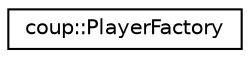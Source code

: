 digraph "Graphical Class Hierarchy"
{
 // LATEX_PDF_SIZE
  edge [fontname="Helvetica",fontsize="10",labelfontname="Helvetica",labelfontsize="10"];
  node [fontname="Helvetica",fontsize="10",shape=record];
  rankdir="LR";
  Node0 [label="coup::PlayerFactory",height=0.2,width=0.4,color="black", fillcolor="white", style="filled",URL="$classcoup_1_1PlayerFactory.html",tooltip=" "];
}
